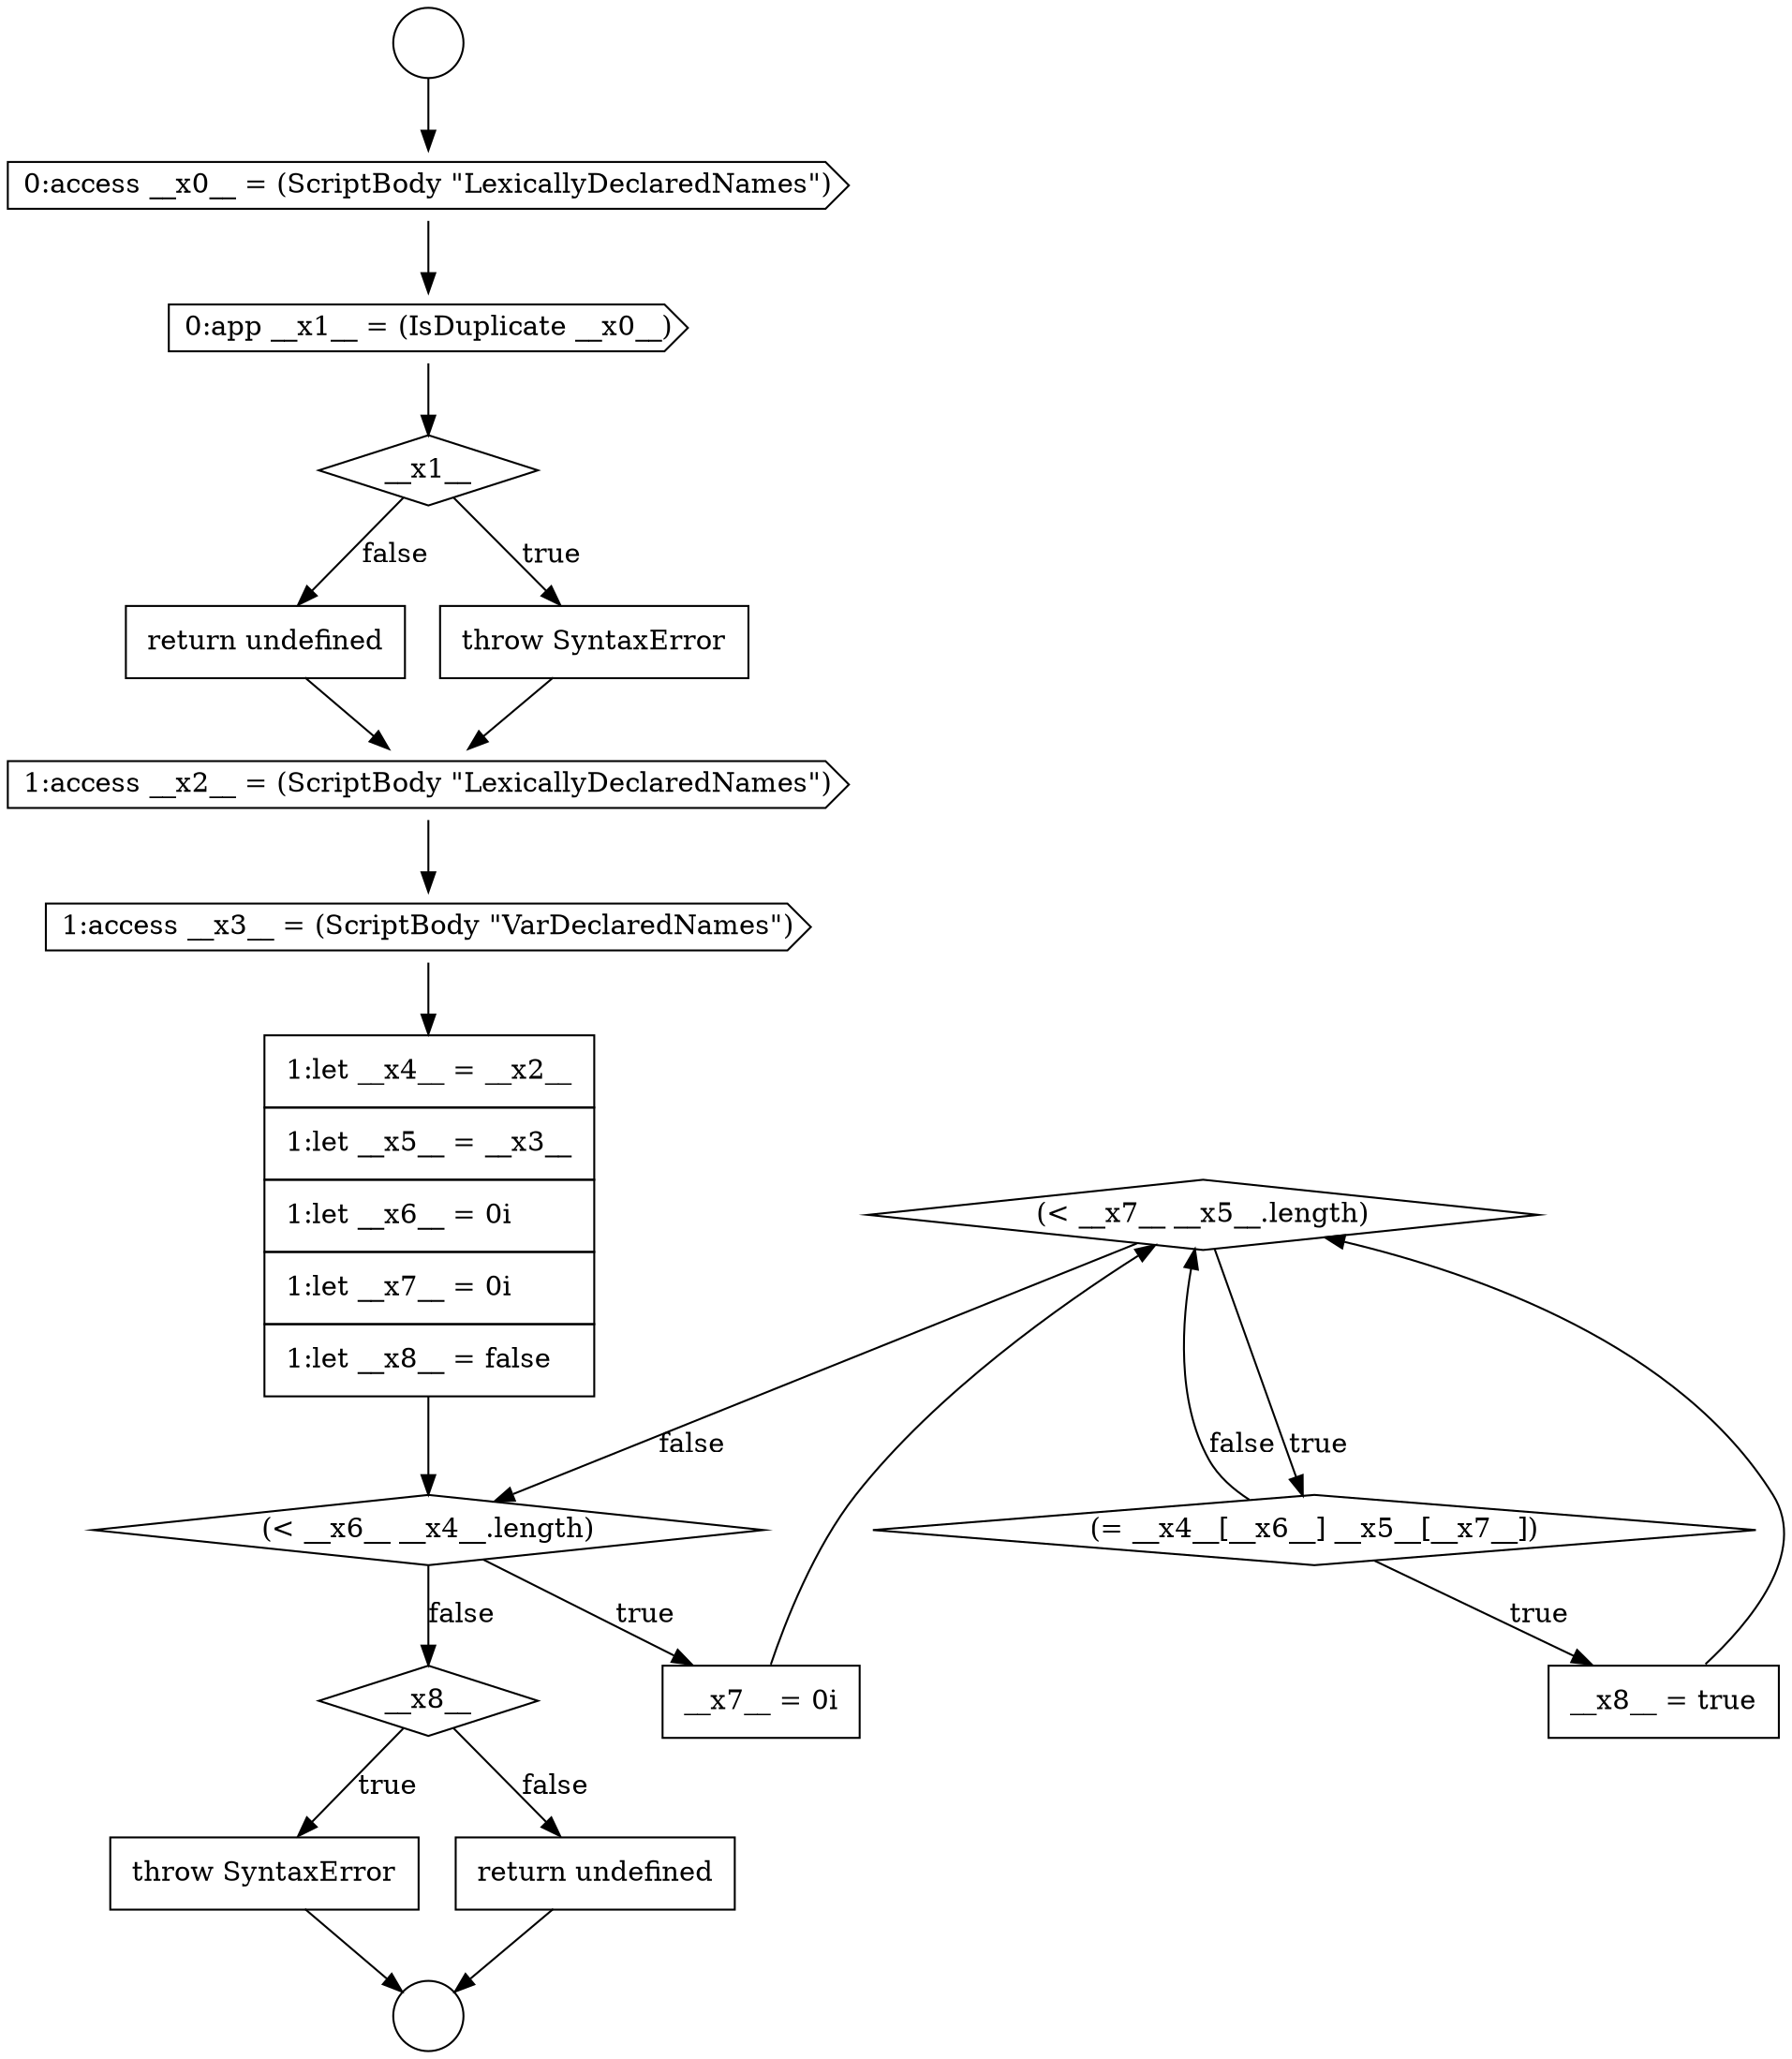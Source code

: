 digraph {
  node21164 [shape=diamond, label=<<font color="black">(&lt; __x7__ __x5__.length)</font>> color="black" fillcolor="white" style=filled]
  node21156 [shape=diamond, label=<<font color="black">__x1__</font>> color="black" fillcolor="white" style=filled]
  node21160 [shape=cds, label=<<font color="black">1:access __x3__ = (ScriptBody &quot;VarDeclaredNames&quot;)</font>> color="black" fillcolor="white" style=filled]
  node21168 [shape=none, margin=0, label=<<font color="black">
    <table border="0" cellborder="1" cellspacing="0" cellpadding="10">
      <tr><td align="left">throw SyntaxError</td></tr>
    </table>
  </font>> color="black" fillcolor="white" style=filled]
  node21161 [shape=none, margin=0, label=<<font color="black">
    <table border="0" cellborder="1" cellspacing="0" cellpadding="10">
      <tr><td align="left">1:let __x4__ = __x2__</td></tr>
      <tr><td align="left">1:let __x5__ = __x3__</td></tr>
      <tr><td align="left">1:let __x6__ = 0i</td></tr>
      <tr><td align="left">1:let __x7__ = 0i</td></tr>
      <tr><td align="left">1:let __x8__ = false</td></tr>
    </table>
  </font>> color="black" fillcolor="white" style=filled]
  node21166 [shape=none, margin=0, label=<<font color="black">
    <table border="0" cellborder="1" cellspacing="0" cellpadding="10">
      <tr><td align="left">__x8__ = true</td></tr>
    </table>
  </font>> color="black" fillcolor="white" style=filled]
  node21163 [shape=none, margin=0, label=<<font color="black">
    <table border="0" cellborder="1" cellspacing="0" cellpadding="10">
      <tr><td align="left">__x7__ = 0i</td></tr>
    </table>
  </font>> color="black" fillcolor="white" style=filled]
  node21158 [shape=none, margin=0, label=<<font color="black">
    <table border="0" cellborder="1" cellspacing="0" cellpadding="10">
      <tr><td align="left">return undefined</td></tr>
    </table>
  </font>> color="black" fillcolor="white" style=filled]
  node21152 [shape=circle label=" " color="black" fillcolor="white" style=filled]
  node21153 [shape=circle label=" " color="black" fillcolor="white" style=filled]
  node21155 [shape=cds, label=<<font color="black">0:app __x1__ = (IsDuplicate __x0__)</font>> color="black" fillcolor="white" style=filled]
  node21162 [shape=diamond, label=<<font color="black">(&lt; __x6__ __x4__.length)</font>> color="black" fillcolor="white" style=filled]
  node21159 [shape=cds, label=<<font color="black">1:access __x2__ = (ScriptBody &quot;LexicallyDeclaredNames&quot;)</font>> color="black" fillcolor="white" style=filled]
  node21165 [shape=diamond, label=<<font color="black">(= __x4__[__x6__] __x5__[__x7__])</font>> color="black" fillcolor="white" style=filled]
  node21169 [shape=none, margin=0, label=<<font color="black">
    <table border="0" cellborder="1" cellspacing="0" cellpadding="10">
      <tr><td align="left">return undefined</td></tr>
    </table>
  </font>> color="black" fillcolor="white" style=filled]
  node21154 [shape=cds, label=<<font color="black">0:access __x0__ = (ScriptBody &quot;LexicallyDeclaredNames&quot;)</font>> color="black" fillcolor="white" style=filled]
  node21157 [shape=none, margin=0, label=<<font color="black">
    <table border="0" cellborder="1" cellspacing="0" cellpadding="10">
      <tr><td align="left">throw SyntaxError</td></tr>
    </table>
  </font>> color="black" fillcolor="white" style=filled]
  node21167 [shape=diamond, label=<<font color="black">__x8__</font>> color="black" fillcolor="white" style=filled]
  node21162 -> node21163 [label=<<font color="black">true</font>> color="black"]
  node21162 -> node21167 [label=<<font color="black">false</font>> color="black"]
  node21164 -> node21165 [label=<<font color="black">true</font>> color="black"]
  node21164 -> node21162 [label=<<font color="black">false</font>> color="black"]
  node21156 -> node21157 [label=<<font color="black">true</font>> color="black"]
  node21156 -> node21158 [label=<<font color="black">false</font>> color="black"]
  node21158 -> node21159 [ color="black"]
  node21165 -> node21166 [label=<<font color="black">true</font>> color="black"]
  node21165 -> node21164 [label=<<font color="black">false</font>> color="black"]
  node21166 -> node21164 [ color="black"]
  node21152 -> node21154 [ color="black"]
  node21167 -> node21168 [label=<<font color="black">true</font>> color="black"]
  node21167 -> node21169 [label=<<font color="black">false</font>> color="black"]
  node21163 -> node21164 [ color="black"]
  node21159 -> node21160 [ color="black"]
  node21160 -> node21161 [ color="black"]
  node21169 -> node21153 [ color="black"]
  node21155 -> node21156 [ color="black"]
  node21161 -> node21162 [ color="black"]
  node21157 -> node21159 [ color="black"]
  node21168 -> node21153 [ color="black"]
  node21154 -> node21155 [ color="black"]
}
